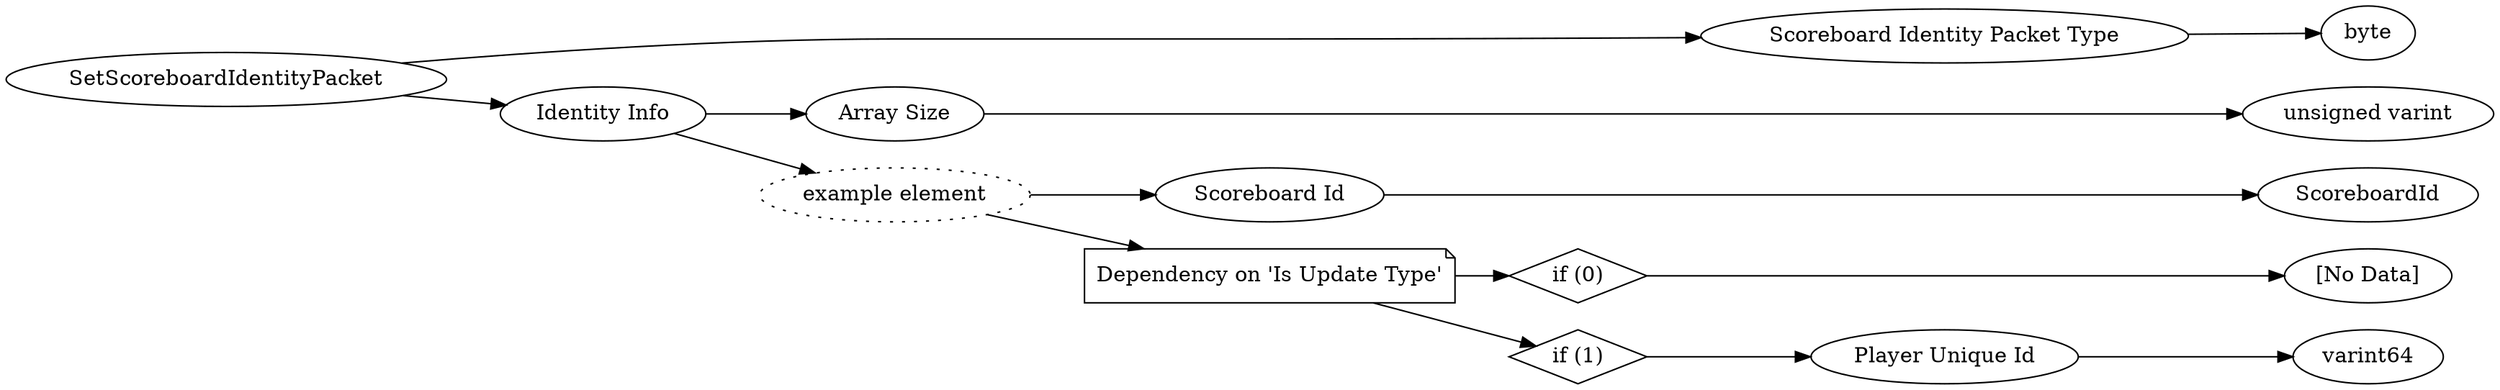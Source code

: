 digraph "SetScoreboardIdentityPacket" {
rankdir = LR
0
0 -> 1
1 -> 2
0 -> 3
3 -> 4
4 -> 5
3 -> 6
6 -> 7
7 -> 8
6 -> 9
9 -> 10
10 -> 11
9 -> 12
12 -> 13
13 -> 14

0 [label="SetScoreboardIdentityPacket",comment="name: \"SetScoreboardIdentityPacket\", typeName: \"\", id: 0, branchId: 112, recurseId: -1, attributes: 0, notes: \"\""];
1 [label="Scoreboard Identity Packet Type",comment="name: \"Scoreboard Identity Packet Type\", typeName: \"\", id: 1, branchId: 0, recurseId: -1, attributes: 0, notes: \"\""];
2 [label="byte",comment="name: \"byte\", typeName: \"\", id: 2, branchId: 0, recurseId: -1, attributes: 512, notes: \"\""];
3 [label="Identity Info",comment="name: \"Identity Info\", typeName: \"\", id: 3, branchId: 0, recurseId: -1, attributes: 8, notes: \"\""];
4 [label="Array Size",comment="name: \"Array Size\", typeName: \"\", id: 4, branchId: 0, recurseId: -1, attributes: 0, notes: \"\""];
5 [label="unsigned varint",comment="name: \"unsigned varint\", typeName: \"\", id: 5, branchId: 0, recurseId: -1, attributes: 512, notes: \"\""];
6 [label="example element",style=dotted,comment="name: \"example element\", typeName: \"\", id: 6, branchId: 0, recurseId: -1, attributes: 16, notes: \"\""];
7 [label="Scoreboard Id",comment="name: \"Scoreboard Id\", typeName: \"ScoreboardId\", id: 7, branchId: 0, recurseId: -1, attributes: 256, notes: \"\""];
8 [label="ScoreboardId",comment="name: \"ScoreboardId\", typeName: \"\", id: 8, branchId: 0, recurseId: -1, attributes: 512, notes: \"\""];
9 [label="Dependency on 'Is Update Type'",shape=note,comment="name: \"Dependency on 'Is Update Type'\", typeName: \"\", id: 9, branchId: 0, recurseId: -1, attributes: 2, notes: \"\""];
10 [label="if (0)",shape=diamond,comment="name: \"if (0)\", typeName: \"\", id: 10, branchId: 0, recurseId: -1, attributes: 4, notes: \"\""];
11 [label="[No Data]",comment="name: \"[No Data]\", typeName: \"\", id: 11, branchId: 0, recurseId: -1, attributes: 512, notes: \"\""];
12 [label="if (1)",shape=diamond,comment="name: \"if (1)\", typeName: \"\", id: 12, branchId: 1, recurseId: -1, attributes: 4, notes: \"\""];
13 [label="Player Unique Id",comment="name: \"Player Unique Id\", typeName: \"\", id: 13, branchId: 0, recurseId: -1, attributes: 0, notes: \"\""];
14 [label="varint64",comment="name: \"varint64\", typeName: \"\", id: 14, branchId: 0, recurseId: -1, attributes: 512, notes: \"\""];
{ rank = max;2;5;8;11;14}

}
